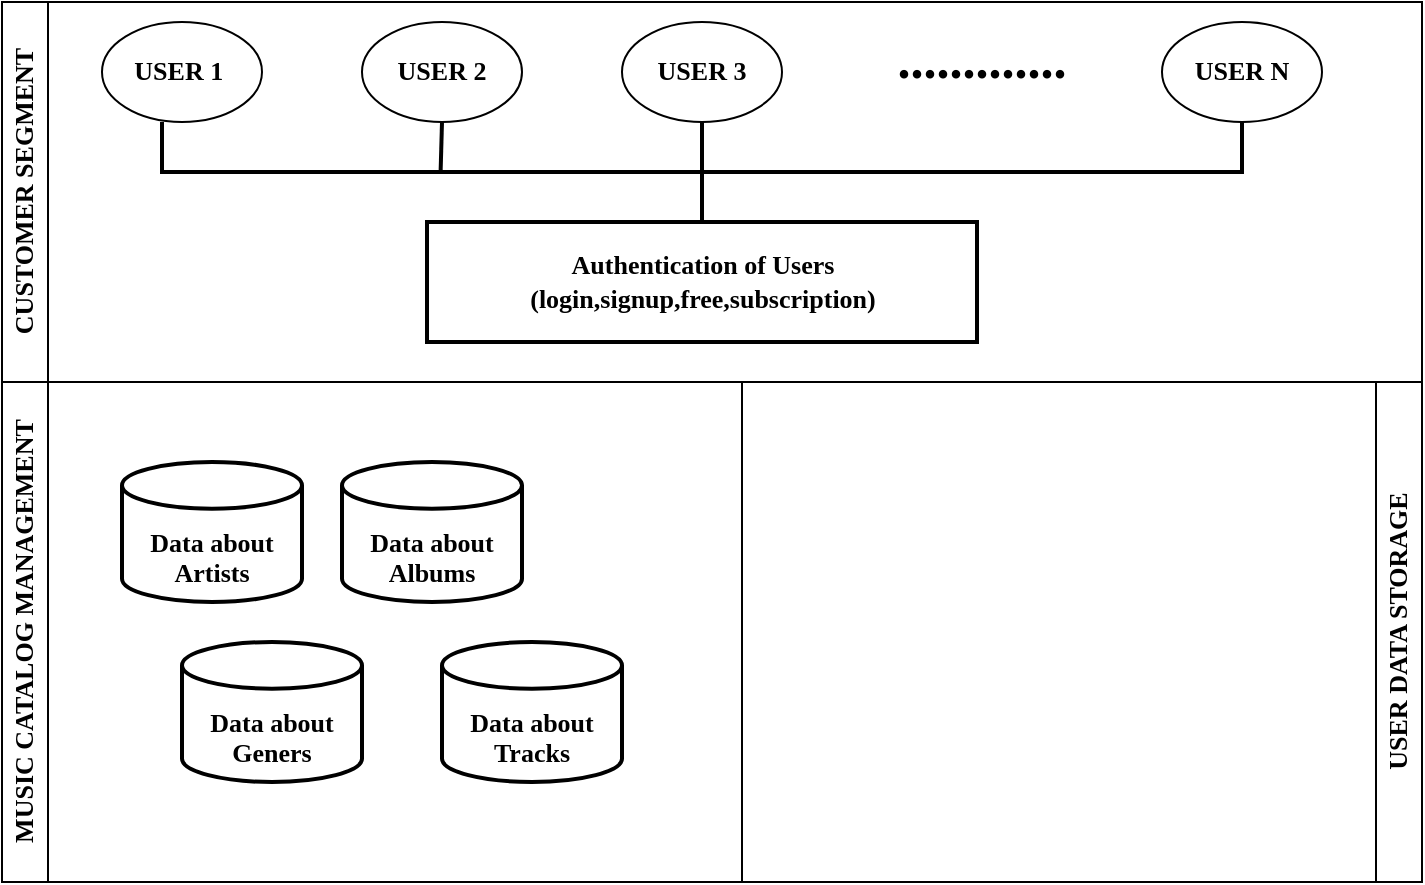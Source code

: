 <mxfile version="24.2.3" type="github">
  <diagram name="Page-1" id="ExRqaCatt30p1IcdAsLQ">
    <mxGraphModel dx="548" dy="521" grid="1" gridSize="10" guides="1" tooltips="1" connect="1" arrows="1" fold="1" page="1" pageScale="1" pageWidth="850" pageHeight="1100" math="0" shadow="0">
      <root>
        <mxCell id="0" />
        <mxCell id="1" parent="0" />
        <mxCell id="Uaap2v4NIkA0buS0Eumb-3" value="&lt;font style=&quot;font-size: 13px;&quot; face=&quot;Verdana&quot;&gt;&lt;b&gt;USER 1&amp;nbsp;&lt;/b&gt;&lt;/font&gt;" style="ellipse;whiteSpace=wrap;html=1;hachureGap=4;fontFamily=Architects Daughter;fontSource=https%3A%2F%2Ffonts.googleapis.com%2Fcss%3Ffamily%3DArchitects%2BDaughter;" vertex="1" parent="1">
          <mxGeometry x="60" y="10" width="80" height="50" as="geometry" />
        </mxCell>
        <mxCell id="Uaap2v4NIkA0buS0Eumb-4" value="&lt;b style=&quot;font-family: Verdana; font-size: 13px;&quot;&gt;USER 3&lt;/b&gt;" style="ellipse;whiteSpace=wrap;html=1;hachureGap=4;fontFamily=Architects Daughter;fontSource=https%3A%2F%2Ffonts.googleapis.com%2Fcss%3Ffamily%3DArchitects%2BDaughter;" vertex="1" parent="1">
          <mxGeometry x="320" y="10" width="80" height="50" as="geometry" />
        </mxCell>
        <mxCell id="Uaap2v4NIkA0buS0Eumb-5" value="&lt;b style=&quot;font-family: Verdana; font-size: 13px;&quot;&gt;USER 2&lt;/b&gt;" style="ellipse;whiteSpace=wrap;html=1;hachureGap=4;fontFamily=Architects Daughter;fontSource=https%3A%2F%2Ffonts.googleapis.com%2Fcss%3Ffamily%3DArchitects%2BDaughter;" vertex="1" parent="1">
          <mxGeometry x="190" y="10" width="80" height="50" as="geometry" />
        </mxCell>
        <mxCell id="Uaap2v4NIkA0buS0Eumb-6" value="&lt;font face=&quot;Verdana&quot; style=&quot;font-size: 38px;&quot;&gt;&lt;b style=&quot;font-size: 26px;&quot;&gt;.............&lt;/b&gt;&lt;/font&gt;" style="text;html=1;align=center;verticalAlign=middle;whiteSpace=wrap;rounded=0;fontFamily=Architects Daughter;fontSource=https%3A%2F%2Ffonts.googleapis.com%2Fcss%3Ffamily%3DArchitects%2BDaughter;" vertex="1" parent="1">
          <mxGeometry x="470" y="10" width="60" height="30" as="geometry" />
        </mxCell>
        <mxCell id="Uaap2v4NIkA0buS0Eumb-9" value="&lt;b style=&quot;font-family: Verdana; font-size: 13px;&quot;&gt;USER N&lt;/b&gt;" style="ellipse;whiteSpace=wrap;html=1;hachureGap=4;fontFamily=Architects Daughter;fontSource=https%3A%2F%2Ffonts.googleapis.com%2Fcss%3Ffamily%3DArchitects%2BDaughter;" vertex="1" parent="1">
          <mxGeometry x="590" y="10" width="80" height="50" as="geometry" />
        </mxCell>
        <mxCell id="Uaap2v4NIkA0buS0Eumb-10" value="" style="strokeWidth=2;html=1;shape=mxgraph.flowchart.annotation_2;align=left;labelPosition=right;pointerEvents=1;hachureGap=4;fontFamily=Architects Daughter;fontSource=https%3A%2F%2Ffonts.googleapis.com%2Fcss%3Ffamily%3DArchitects%2BDaughter;direction=north;" vertex="1" parent="1">
          <mxGeometry x="90" y="60" width="540" height="50" as="geometry" />
        </mxCell>
        <mxCell id="Uaap2v4NIkA0buS0Eumb-11" value="" style="endArrow=none;html=1;rounded=0;hachureGap=4;fontFamily=Architects Daughter;fontSource=https%3A%2F%2Ffonts.googleapis.com%2Fcss%3Ffamily%3DArchitects%2BDaughter;exitX=0.5;exitY=1;exitDx=0;exitDy=0;entryX=0.512;entryY=0.258;entryDx=0;entryDy=0;entryPerimeter=0;strokeWidth=2;fontStyle=1" edge="1" parent="1" source="Uaap2v4NIkA0buS0Eumb-5" target="Uaap2v4NIkA0buS0Eumb-10">
          <mxGeometry width="50" height="50" relative="1" as="geometry">
            <mxPoint x="350" y="230" as="sourcePoint" />
            <mxPoint x="250" y="190" as="targetPoint" />
          </mxGeometry>
        </mxCell>
        <mxCell id="Uaap2v4NIkA0buS0Eumb-12" value="" style="endArrow=none;html=1;rounded=0;hachureGap=4;fontFamily=Architects Daughter;fontSource=https%3A%2F%2Ffonts.googleapis.com%2Fcss%3Ffamily%3DArchitects%2BDaughter;exitX=1;exitY=0.5;exitDx=0;exitDy=0;exitPerimeter=0;strokeWidth=2;" edge="1" parent="1" source="Uaap2v4NIkA0buS0Eumb-10">
          <mxGeometry width="50" height="50" relative="1" as="geometry">
            <mxPoint x="350" y="230" as="sourcePoint" />
            <mxPoint x="360" y="90" as="targetPoint" />
          </mxGeometry>
        </mxCell>
        <mxCell id="Uaap2v4NIkA0buS0Eumb-14" value="&lt;font style=&quot;font-size: 13px;&quot; face=&quot;Verdana&quot;&gt;&lt;b&gt;Authentication of Users&lt;/b&gt;&lt;/font&gt;&lt;div&gt;&lt;font style=&quot;font-size: 13px;&quot; face=&quot;Verdana&quot;&gt;&lt;b&gt;(login,signup,free,subscription)&lt;/b&gt;&lt;/font&gt;&lt;/div&gt;" style="rounded=0;whiteSpace=wrap;html=1;hachureGap=4;fontFamily=Architects Daughter;fontSource=https%3A%2F%2Ffonts.googleapis.com%2Fcss%3Ffamily%3DArchitects%2BDaughter;strokeWidth=2;" vertex="1" parent="1">
          <mxGeometry x="222.5" y="110" width="275" height="60" as="geometry" />
        </mxCell>
        <mxCell id="Uaap2v4NIkA0buS0Eumb-15" value="&lt;font style=&quot;font-size: 13px;&quot; face=&quot;Verdana&quot;&gt;CUSTOMER SEGMENT&lt;/font&gt;" style="swimlane;horizontal=0;whiteSpace=wrap;html=1;hachureGap=4;fontFamily=Architects Daughter;fontSource=https%3A%2F%2Ffonts.googleapis.com%2Fcss%3Ffamily%3DArchitects%2BDaughter;" vertex="1" parent="1">
          <mxGeometry x="10" width="710" height="190" as="geometry" />
        </mxCell>
        <mxCell id="Uaap2v4NIkA0buS0Eumb-16" value="&lt;font style=&quot;font-size: 13px;&quot; face=&quot;Verdana&quot;&gt;MUSIC CATALOG MANAGEMENT&lt;/font&gt;" style="swimlane;horizontal=0;whiteSpace=wrap;html=1;hachureGap=4;fontFamily=Architects Daughter;fontSource=https%3A%2F%2Ffonts.googleapis.com%2Fcss%3Ffamily%3DArchitects%2BDaughter;" vertex="1" parent="1">
          <mxGeometry x="10" y="190" width="370" height="250" as="geometry" />
        </mxCell>
        <mxCell id="Uaap2v4NIkA0buS0Eumb-17" value="&lt;p style=&quot;line-height: 110%;&quot;&gt;&lt;font size=&quot;1&quot; face=&quot;Verdana&quot;&gt;&lt;b style=&quot;font-size: 13px;&quot;&gt;&lt;br&gt;&lt;/b&gt;&lt;/font&gt;&lt;/p&gt;&lt;p style=&quot;line-height: 110%;&quot;&gt;&lt;font size=&quot;1&quot; face=&quot;Verdana&quot;&gt;&lt;b style=&quot;font-size: 13px;&quot;&gt;Data about Artists&lt;/b&gt;&lt;/font&gt;&lt;/p&gt;" style="strokeWidth=2;html=1;shape=mxgraph.flowchart.database;whiteSpace=wrap;hachureGap=4;fontFamily=Architects Daughter;fontSource=https%3A%2F%2Ffonts.googleapis.com%2Fcss%3Ffamily%3DArchitects%2BDaughter;" vertex="1" parent="Uaap2v4NIkA0buS0Eumb-16">
          <mxGeometry x="60" y="40" width="90" height="70" as="geometry" />
        </mxCell>
        <mxCell id="Uaap2v4NIkA0buS0Eumb-23" value="&lt;p style=&quot;line-height: 110%;&quot;&gt;&lt;font size=&quot;1&quot; face=&quot;Verdana&quot;&gt;&lt;b style=&quot;font-size: 13px;&quot;&gt;&lt;br&gt;&lt;/b&gt;&lt;/font&gt;&lt;/p&gt;&lt;p style=&quot;line-height: 110%;&quot;&gt;&lt;font size=&quot;1&quot; face=&quot;Verdana&quot;&gt;&lt;b style=&quot;font-size: 13px;&quot;&gt;Data about Albums&lt;/b&gt;&lt;/font&gt;&lt;/p&gt;" style="strokeWidth=2;html=1;shape=mxgraph.flowchart.database;whiteSpace=wrap;hachureGap=4;fontFamily=Architects Daughter;fontSource=https%3A%2F%2Ffonts.googleapis.com%2Fcss%3Ffamily%3DArchitects%2BDaughter;" vertex="1" parent="Uaap2v4NIkA0buS0Eumb-16">
          <mxGeometry x="170" y="40" width="90" height="70" as="geometry" />
        </mxCell>
        <mxCell id="Uaap2v4NIkA0buS0Eumb-24" value="&lt;p style=&quot;line-height: 110%;&quot;&gt;&lt;font size=&quot;1&quot; face=&quot;Verdana&quot;&gt;&lt;b style=&quot;font-size: 13px;&quot;&gt;&lt;br&gt;&lt;/b&gt;&lt;/font&gt;&lt;/p&gt;&lt;p style=&quot;line-height: 110%;&quot;&gt;&lt;font size=&quot;1&quot; face=&quot;Verdana&quot;&gt;&lt;b style=&quot;font-size: 13px;&quot;&gt;Data about Tracks&lt;/b&gt;&lt;/font&gt;&lt;/p&gt;" style="strokeWidth=2;html=1;shape=mxgraph.flowchart.database;whiteSpace=wrap;hachureGap=4;fontFamily=Architects Daughter;fontSource=https%3A%2F%2Ffonts.googleapis.com%2Fcss%3Ffamily%3DArchitects%2BDaughter;" vertex="1" parent="Uaap2v4NIkA0buS0Eumb-16">
          <mxGeometry x="220" y="130" width="90" height="70" as="geometry" />
        </mxCell>
        <mxCell id="Uaap2v4NIkA0buS0Eumb-25" value="&lt;p style=&quot;line-height: 110%;&quot;&gt;&lt;font size=&quot;1&quot; face=&quot;Verdana&quot;&gt;&lt;b style=&quot;font-size: 13px;&quot;&gt;&lt;br&gt;&lt;/b&gt;&lt;/font&gt;&lt;/p&gt;&lt;p style=&quot;line-height: 110%;&quot;&gt;&lt;font size=&quot;1&quot; face=&quot;Verdana&quot;&gt;&lt;b style=&quot;font-size: 13px;&quot;&gt;Data about Geners&lt;/b&gt;&lt;/font&gt;&lt;/p&gt;" style="strokeWidth=2;html=1;shape=mxgraph.flowchart.database;whiteSpace=wrap;hachureGap=4;fontFamily=Architects Daughter;fontSource=https%3A%2F%2Ffonts.googleapis.com%2Fcss%3Ffamily%3DArchitects%2BDaughter;" vertex="1" parent="Uaap2v4NIkA0buS0Eumb-16">
          <mxGeometry x="90" y="130" width="90" height="70" as="geometry" />
        </mxCell>
        <mxCell id="Uaap2v4NIkA0buS0Eumb-26" value="&lt;font style=&quot;font-size: 13px;&quot; face=&quot;Verdana&quot;&gt;USER DATA STORAGE&lt;/font&gt;" style="swimlane;horizontal=0;whiteSpace=wrap;html=1;hachureGap=4;fontFamily=Architects Daughter;fontSource=https%3A%2F%2Ffonts.googleapis.com%2Fcss%3Ffamily%3DArchitects%2BDaughter;direction=west;" vertex="1" parent="1">
          <mxGeometry x="380" y="190" width="340" height="250" as="geometry" />
        </mxCell>
      </root>
    </mxGraphModel>
  </diagram>
</mxfile>
